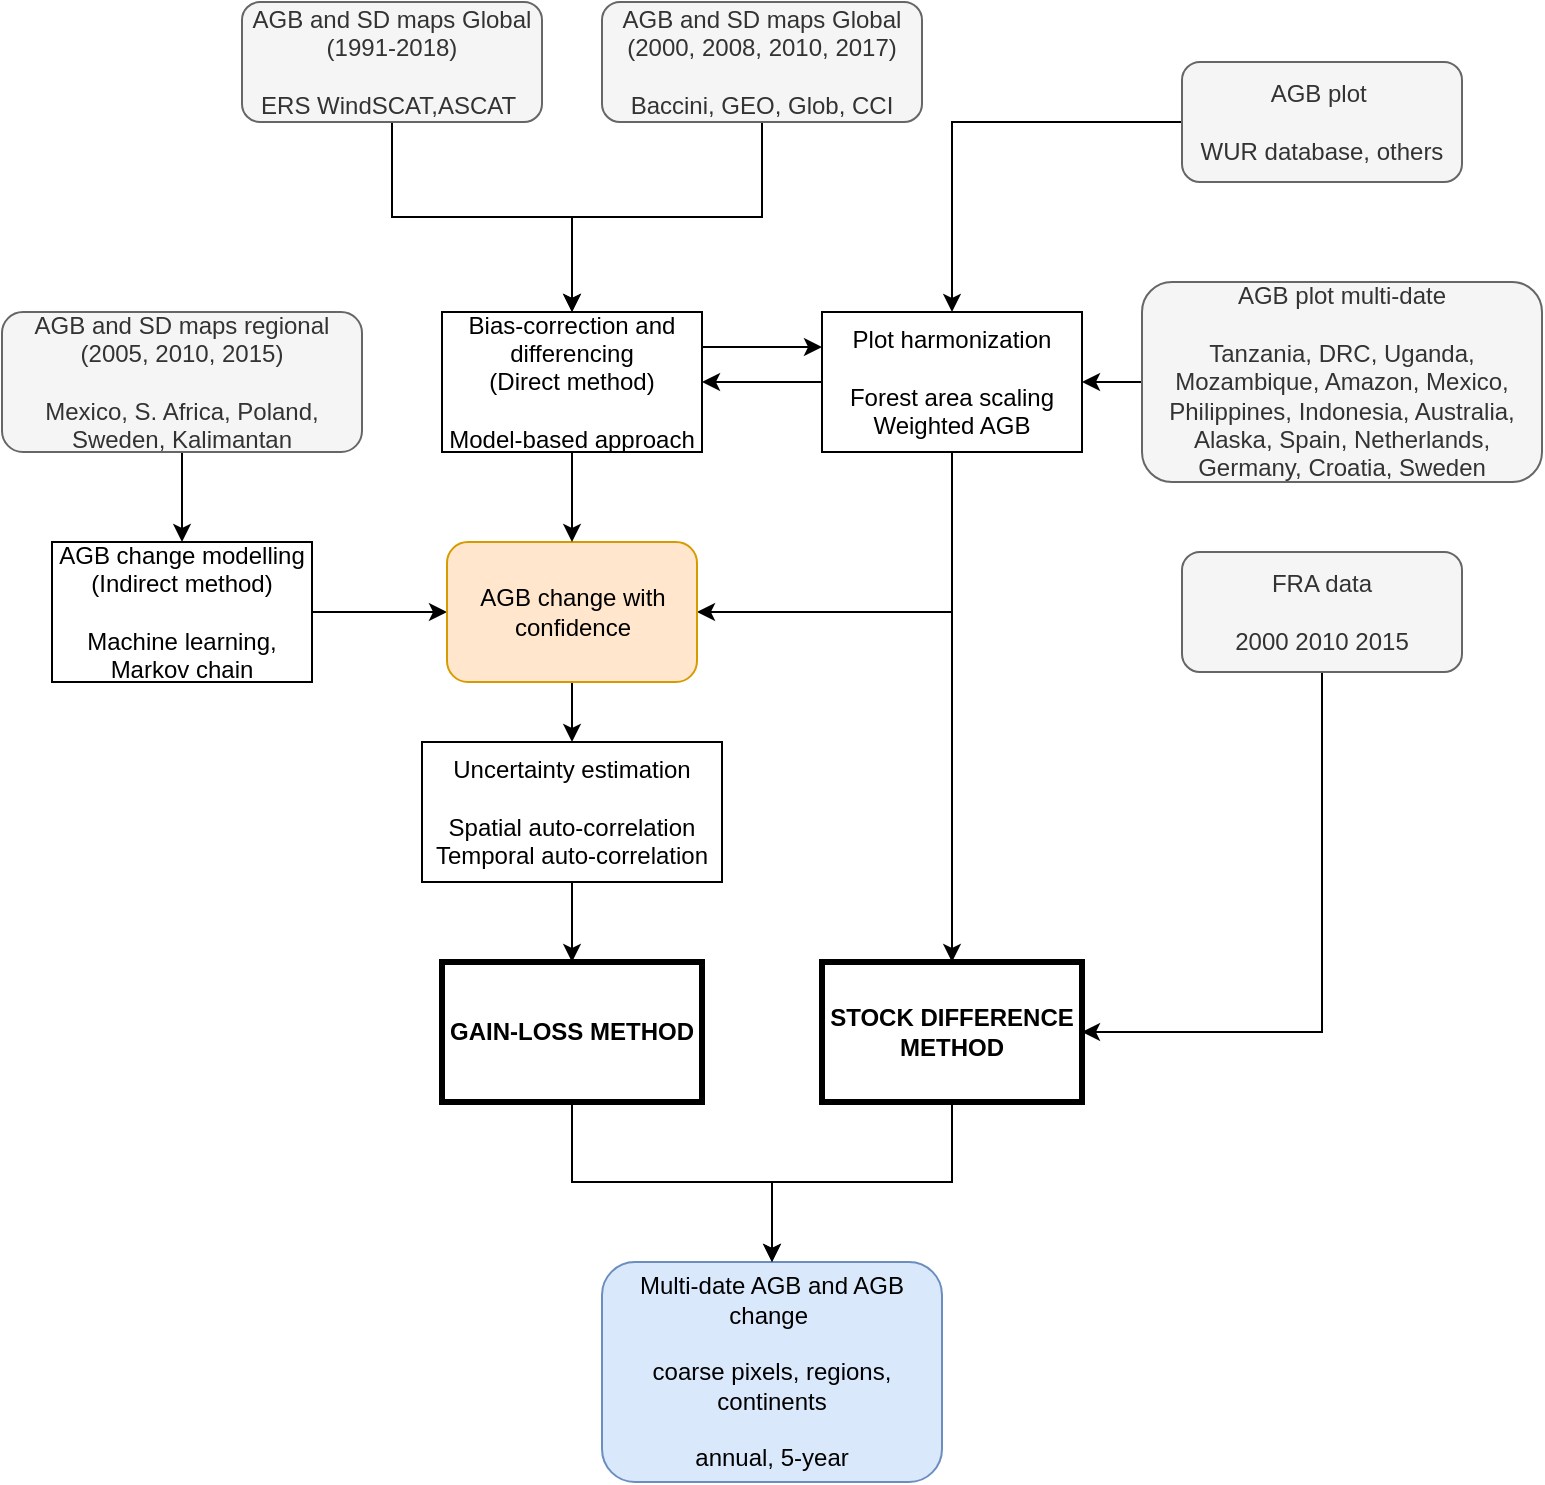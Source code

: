 <mxfile version="13.4.0" type="github">
  <diagram id="UiZ92aOFfSZIfiMHlA4H" name="Page-1">
    <mxGraphModel dx="1483" dy="811" grid="1" gridSize="10" guides="1" tooltips="1" connect="1" arrows="1" fold="1" page="1" pageScale="1" pageWidth="850" pageHeight="1100" math="0" shadow="0">
      <root>
        <mxCell id="0" />
        <mxCell id="1" parent="0" />
        <mxCell id="YI0aZgSimd2LB83yqrj3-48" style="edgeStyle=orthogonalEdgeStyle;rounded=0;orthogonalLoop=1;jettySize=auto;html=1;exitX=1;exitY=0.5;exitDx=0;exitDy=0;entryX=0;entryY=0.5;entryDx=0;entryDy=0;fontColor=#D5E8D4;" edge="1" parent="1" source="dIMfR6t1zzbhHHMH2o8x-1" target="YI0aZgSimd2LB83yqrj3-37">
          <mxGeometry relative="1" as="geometry" />
        </mxCell>
        <mxCell id="dIMfR6t1zzbhHHMH2o8x-1" value="AGB change modelling&lt;br&gt;(Indirect method)&lt;br&gt;&lt;br&gt;Machine learning, Markov chain" style="rounded=0;whiteSpace=wrap;html=1;" parent="1" vertex="1">
          <mxGeometry x="95" y="330" width="130" height="70" as="geometry" />
        </mxCell>
        <mxCell id="YI0aZgSimd2LB83yqrj3-23" style="edgeStyle=orthogonalEdgeStyle;rounded=0;orthogonalLoop=1;jettySize=auto;html=1;exitX=0.5;exitY=1;exitDx=0;exitDy=0;entryX=0.5;entryY=0;entryDx=0;entryDy=0;" edge="1" parent="1" source="dIMfR6t1zzbhHHMH2o8x-3" target="YI0aZgSimd2LB83yqrj3-3">
          <mxGeometry relative="1" as="geometry" />
        </mxCell>
        <mxCell id="dIMfR6t1zzbhHHMH2o8x-3" value="AGB and SD maps Global &lt;br&gt;(1991-2018)&lt;br&gt;&lt;br&gt;ERS WindSCAT,ASCAT&amp;nbsp;" style="rounded=1;whiteSpace=wrap;html=1;fillColor=#f5f5f5;strokeColor=#666666;fontColor=#333333;" parent="1" vertex="1">
          <mxGeometry x="190" y="60" width="150" height="60" as="geometry" />
        </mxCell>
        <mxCell id="YI0aZgSimd2LB83yqrj3-25" style="edgeStyle=orthogonalEdgeStyle;rounded=0;orthogonalLoop=1;jettySize=auto;html=1;exitX=0.5;exitY=1;exitDx=0;exitDy=0;entryX=0.5;entryY=0;entryDx=0;entryDy=0;" edge="1" parent="1" source="dIMfR6t1zzbhHHMH2o8x-4" target="YI0aZgSimd2LB83yqrj3-3">
          <mxGeometry relative="1" as="geometry" />
        </mxCell>
        <mxCell id="dIMfR6t1zzbhHHMH2o8x-4" value="AGB and SD maps Global &lt;br&gt;(2000, 2008, 2010, 2017)&lt;br&gt;&lt;br&gt;Baccini, GEO, Glob, CCI" style="rounded=1;whiteSpace=wrap;html=1;fillColor=#f5f5f5;strokeColor=#666666;fontColor=#333333;" parent="1" vertex="1">
          <mxGeometry x="370" y="60" width="160" height="60" as="geometry" />
        </mxCell>
        <mxCell id="YI0aZgSimd2LB83yqrj3-31" style="edgeStyle=orthogonalEdgeStyle;rounded=0;orthogonalLoop=1;jettySize=auto;html=1;exitX=0.5;exitY=1;exitDx=0;exitDy=0;entryX=0.5;entryY=0;entryDx=0;entryDy=0;" edge="1" parent="1" source="YI0aZgSimd2LB83yqrj3-1" target="dIMfR6t1zzbhHHMH2o8x-1">
          <mxGeometry relative="1" as="geometry" />
        </mxCell>
        <mxCell id="YI0aZgSimd2LB83yqrj3-1" value="AGB and SD maps regional&lt;br&gt;(2005, 2010, 2015)&lt;br&gt;&lt;br&gt;Mexico, S. Africa, Poland, Sweden, Kalimantan" style="rounded=1;whiteSpace=wrap;html=1;fillColor=#f5f5f5;strokeColor=#666666;fontColor=#333333;" vertex="1" parent="1">
          <mxGeometry x="70" y="215" width="180" height="70" as="geometry" />
        </mxCell>
        <mxCell id="YI0aZgSimd2LB83yqrj3-38" style="edgeStyle=orthogonalEdgeStyle;rounded=0;orthogonalLoop=1;jettySize=auto;html=1;exitX=1;exitY=0.25;exitDx=0;exitDy=0;entryX=0;entryY=0.25;entryDx=0;entryDy=0;" edge="1" parent="1" source="YI0aZgSimd2LB83yqrj3-3" target="YI0aZgSimd2LB83yqrj3-15">
          <mxGeometry relative="1" as="geometry" />
        </mxCell>
        <mxCell id="YI0aZgSimd2LB83yqrj3-3" value="Bias-correction and differencing &lt;br&gt;(Direct method)&lt;br&gt;&lt;br&gt;Model-based approach" style="rounded=0;whiteSpace=wrap;html=1;" vertex="1" parent="1">
          <mxGeometry x="290" y="215" width="130" height="70" as="geometry" />
        </mxCell>
        <mxCell id="YI0aZgSimd2LB83yqrj3-16" style="edgeStyle=orthogonalEdgeStyle;rounded=0;orthogonalLoop=1;jettySize=auto;html=1;exitX=0;exitY=0.5;exitDx=0;exitDy=0;entryX=1;entryY=0.5;entryDx=0;entryDy=0;" edge="1" parent="1" source="YI0aZgSimd2LB83yqrj3-6" target="YI0aZgSimd2LB83yqrj3-15">
          <mxGeometry relative="1" as="geometry" />
        </mxCell>
        <mxCell id="YI0aZgSimd2LB83yqrj3-6" value="AGB plot multi-date&lt;br&gt;&lt;br&gt;Tanzania, DRC, Uganda, Mozambique, Amazon, Mexico, Philippines, Indonesia, Australia, Alaska, Spain, Netherlands, Germany, Croatia, Sweden" style="rounded=1;whiteSpace=wrap;html=1;fillColor=#f5f5f5;strokeColor=#666666;fontColor=#333333;" vertex="1" parent="1">
          <mxGeometry x="640" y="200" width="200" height="100" as="geometry" />
        </mxCell>
        <mxCell id="YI0aZgSimd2LB83yqrj3-34" style="edgeStyle=orthogonalEdgeStyle;rounded=0;orthogonalLoop=1;jettySize=auto;html=1;exitX=0.5;exitY=1;exitDx=0;exitDy=0;entryX=1;entryY=0.5;entryDx=0;entryDy=0;" edge="1" parent="1" source="YI0aZgSimd2LB83yqrj3-7" target="YI0aZgSimd2LB83yqrj3-12">
          <mxGeometry relative="1" as="geometry" />
        </mxCell>
        <mxCell id="YI0aZgSimd2LB83yqrj3-7" value="FRA data&lt;br&gt;&lt;br&gt;2000 2010 2015" style="rounded=1;whiteSpace=wrap;html=1;fillColor=#f5f5f5;strokeColor=#666666;fontColor=#333333;" vertex="1" parent="1">
          <mxGeometry x="660" y="335" width="140" height="60" as="geometry" />
        </mxCell>
        <mxCell id="YI0aZgSimd2LB83yqrj3-43" style="edgeStyle=orthogonalEdgeStyle;rounded=0;orthogonalLoop=1;jettySize=auto;html=1;exitX=0.5;exitY=1;exitDx=0;exitDy=0;entryX=0.5;entryY=0;entryDx=0;entryDy=0;" edge="1" parent="1" source="YI0aZgSimd2LB83yqrj3-9" target="YI0aZgSimd2LB83yqrj3-11">
          <mxGeometry relative="1" as="geometry" />
        </mxCell>
        <mxCell id="YI0aZgSimd2LB83yqrj3-9" value="Uncertainty estimation&lt;br&gt;&lt;br&gt;Spatial auto-correlation&lt;br&gt;Temporal auto-correlation" style="rounded=0;whiteSpace=wrap;html=1;" vertex="1" parent="1">
          <mxGeometry x="280" y="430" width="150" height="70" as="geometry" />
        </mxCell>
        <mxCell id="YI0aZgSimd2LB83yqrj3-10" value="Multi-date AGB and AGB change&amp;nbsp;&lt;br&gt;&lt;br&gt;coarse pixels, regions, continents&lt;br&gt;&lt;br&gt;annual, 5-year" style="rounded=1;whiteSpace=wrap;html=1;fillColor=#dae8fc;strokeColor=#6c8ebf;" vertex="1" parent="1">
          <mxGeometry x="370" y="690" width="170" height="110" as="geometry" />
        </mxCell>
        <mxCell id="YI0aZgSimd2LB83yqrj3-32" style="edgeStyle=orthogonalEdgeStyle;rounded=0;orthogonalLoop=1;jettySize=auto;html=1;exitX=0.5;exitY=1;exitDx=0;exitDy=0;entryX=0.5;entryY=0;entryDx=0;entryDy=0;" edge="1" parent="1" source="YI0aZgSimd2LB83yqrj3-11" target="YI0aZgSimd2LB83yqrj3-10">
          <mxGeometry relative="1" as="geometry" />
        </mxCell>
        <mxCell id="YI0aZgSimd2LB83yqrj3-11" value="GAIN-LOSS METHOD" style="rounded=0;whiteSpace=wrap;html=1;fontStyle=1;strokeWidth=3;" vertex="1" parent="1">
          <mxGeometry x="290" y="540" width="130" height="70" as="geometry" />
        </mxCell>
        <mxCell id="YI0aZgSimd2LB83yqrj3-33" style="edgeStyle=orthogonalEdgeStyle;rounded=0;orthogonalLoop=1;jettySize=auto;html=1;exitX=0.5;exitY=1;exitDx=0;exitDy=0;" edge="1" parent="1" source="YI0aZgSimd2LB83yqrj3-12" target="YI0aZgSimd2LB83yqrj3-10">
          <mxGeometry relative="1" as="geometry" />
        </mxCell>
        <mxCell id="YI0aZgSimd2LB83yqrj3-12" value="STOCK DIFFERENCE METHOD" style="rounded=0;whiteSpace=wrap;html=1;fontStyle=1;strokeWidth=3;" vertex="1" parent="1">
          <mxGeometry x="480" y="540" width="130" height="70" as="geometry" />
        </mxCell>
        <mxCell id="YI0aZgSimd2LB83yqrj3-17" style="edgeStyle=orthogonalEdgeStyle;rounded=0;orthogonalLoop=1;jettySize=auto;html=1;exitX=0.5;exitY=1;exitDx=0;exitDy=0;entryX=0.5;entryY=0;entryDx=0;entryDy=0;" edge="1" parent="1" source="YI0aZgSimd2LB83yqrj3-15" target="YI0aZgSimd2LB83yqrj3-12">
          <mxGeometry relative="1" as="geometry" />
        </mxCell>
        <mxCell id="YI0aZgSimd2LB83yqrj3-22" style="edgeStyle=orthogonalEdgeStyle;rounded=0;orthogonalLoop=1;jettySize=auto;html=1;exitX=0;exitY=0.5;exitDx=0;exitDy=0;entryX=1;entryY=0.5;entryDx=0;entryDy=0;" edge="1" parent="1" source="YI0aZgSimd2LB83yqrj3-15" target="YI0aZgSimd2LB83yqrj3-3">
          <mxGeometry relative="1" as="geometry" />
        </mxCell>
        <mxCell id="YI0aZgSimd2LB83yqrj3-45" style="edgeStyle=orthogonalEdgeStyle;rounded=0;orthogonalLoop=1;jettySize=auto;html=1;exitX=0.5;exitY=1;exitDx=0;exitDy=0;entryX=1;entryY=0.5;entryDx=0;entryDy=0;" edge="1" parent="1" source="YI0aZgSimd2LB83yqrj3-15" target="YI0aZgSimd2LB83yqrj3-37">
          <mxGeometry relative="1" as="geometry" />
        </mxCell>
        <mxCell id="YI0aZgSimd2LB83yqrj3-15" value="Plot harmonization&lt;br&gt;&lt;br&gt;Forest area scaling&lt;br&gt;Weighted AGB" style="rounded=0;whiteSpace=wrap;html=1;" vertex="1" parent="1">
          <mxGeometry x="480" y="215" width="130" height="70" as="geometry" />
        </mxCell>
        <mxCell id="YI0aZgSimd2LB83yqrj3-21" style="edgeStyle=orthogonalEdgeStyle;rounded=0;orthogonalLoop=1;jettySize=auto;html=1;exitX=0;exitY=0.5;exitDx=0;exitDy=0;entryX=0.5;entryY=0;entryDx=0;entryDy=0;" edge="1" parent="1" source="YI0aZgSimd2LB83yqrj3-18" target="YI0aZgSimd2LB83yqrj3-15">
          <mxGeometry relative="1" as="geometry" />
        </mxCell>
        <mxCell id="YI0aZgSimd2LB83yqrj3-18" value="AGB plot&amp;nbsp;&lt;br&gt;&lt;br&gt;WUR database, others" style="rounded=1;whiteSpace=wrap;html=1;fillColor=#f5f5f5;strokeColor=#666666;fontColor=#333333;" vertex="1" parent="1">
          <mxGeometry x="660" y="90" width="140" height="60" as="geometry" />
        </mxCell>
        <mxCell id="YI0aZgSimd2LB83yqrj3-44" style="edgeStyle=orthogonalEdgeStyle;rounded=0;orthogonalLoop=1;jettySize=auto;html=1;exitX=0.5;exitY=1;exitDx=0;exitDy=0;entryX=0.5;entryY=0;entryDx=0;entryDy=0;" edge="1" parent="1" source="YI0aZgSimd2LB83yqrj3-37" target="YI0aZgSimd2LB83yqrj3-9">
          <mxGeometry relative="1" as="geometry" />
        </mxCell>
        <mxCell id="YI0aZgSimd2LB83yqrj3-37" value="AGB change with confidence" style="rounded=1;whiteSpace=wrap;html=1;fillColor=#ffe6cc;strokeColor=#d79b00;" vertex="1" parent="1">
          <mxGeometry x="292.5" y="330" width="125" height="70" as="geometry" />
        </mxCell>
        <mxCell id="YI0aZgSimd2LB83yqrj3-39" style="edgeStyle=orthogonalEdgeStyle;rounded=0;orthogonalLoop=1;jettySize=auto;html=1;exitX=0.5;exitY=1;exitDx=0;exitDy=0;entryX=0.5;entryY=0;entryDx=0;entryDy=0;" edge="1" parent="1" source="YI0aZgSimd2LB83yqrj3-3" target="YI0aZgSimd2LB83yqrj3-37">
          <mxGeometry relative="1" as="geometry">
            <mxPoint x="355" y="285" as="sourcePoint" />
            <mxPoint x="355" y="420" as="targetPoint" />
          </mxGeometry>
        </mxCell>
      </root>
    </mxGraphModel>
  </diagram>
</mxfile>
